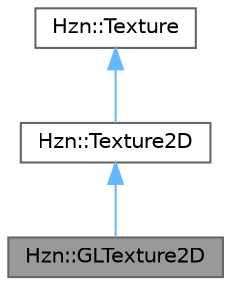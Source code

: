 digraph "Hzn::GLTexture2D"
{
 // LATEX_PDF_SIZE
  bgcolor="transparent";
  edge [fontname=Helvetica,fontsize=10,labelfontname=Helvetica,labelfontsize=10];
  node [fontname=Helvetica,fontsize=10,shape=box,height=0.2,width=0.4];
  Node1 [label="Hzn::GLTexture2D",height=0.2,width=0.4,color="gray40", fillcolor="grey60", style="filled", fontcolor="black",tooltip=" "];
  Node2 -> Node1 [dir="back",color="steelblue1",style="solid"];
  Node2 [label="Hzn::Texture2D",height=0.2,width=0.4,color="gray40", fillcolor="white", style="filled",URL="$class_hzn_1_1_texture2_d.html",tooltip="Represents 2D Textures."];
  Node3 -> Node2 [dir="back",color="steelblue1",style="solid"];
  Node3 [label="Hzn::Texture",height=0.2,width=0.4,color="gray40", fillcolor="white", style="filled",URL="$class_hzn_1_1_texture.html",tooltip="Abstract class for Textures."];
}
